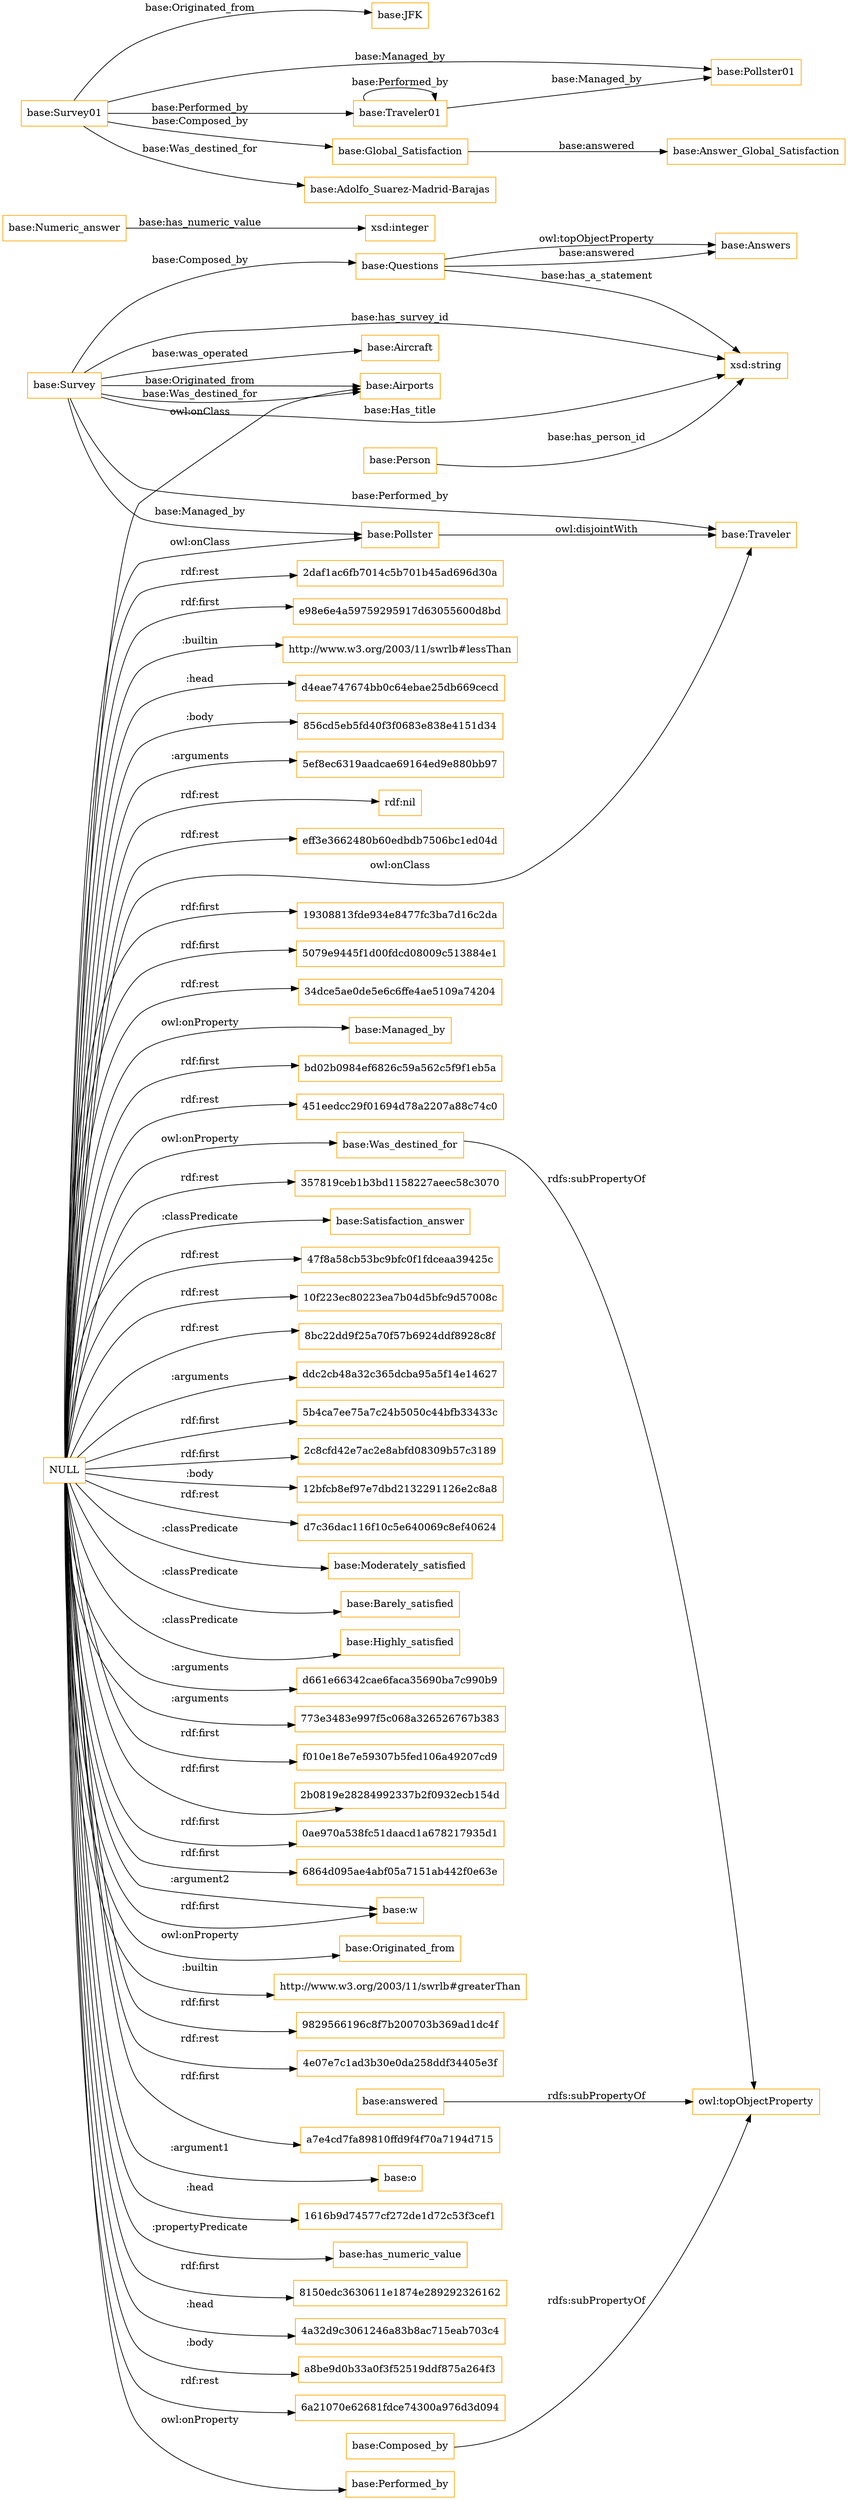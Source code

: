 digraph ar2dtool_diagram { 
rankdir=LR;
size="1501"
node [shape = rectangle, color="orange"]; "base:Satisfaction_answer" "base:Airports" "base:Pollster" "base:Moderately_satisfied" "base:Questions" "base:Numeric_answer" "base:Person" "base:Barely_satisfied" "base:Survey" "base:Answers" "base:Highly_satisfied" "base:Aircraft" "base:Traveler" ; /*classes style*/
	"NULL" -> "d661e66342cae6faca35690ba7c990b9" [ label = ":arguments" ];
	"NULL" -> "773e3483e997f5c068a326526767b383" [ label = ":arguments" ];
	"NULL" -> "f010e18e7e59307b5fed106a49207cd9" [ label = "rdf:first" ];
	"NULL" -> "2b0819e28284992337b2f0932ecb154d" [ label = "rdf:first" ];
	"NULL" -> "0ae970a538fc51daacd1a678217935d1" [ label = "rdf:first" ];
	"NULL" -> "base:Pollster" [ label = "owl:onClass" ];
	"NULL" -> "6864d095ae4abf05a7151ab442f0e63e" [ label = "rdf:first" ];
	"NULL" -> "base:Satisfaction_answer" [ label = ":classPredicate" ];
	"NULL" -> "base:w" [ label = "rdf:first" ];
	"NULL" -> "base:Originated_from" [ label = "owl:onProperty" ];
	"NULL" -> "base:Airports" [ label = "owl:onClass" ];
	"NULL" -> "http://www.w3.org/2003/11/swrlb#greaterThan" [ label = ":builtin" ];
	"NULL" -> "9829566196c8f7b200703b369ad1dc4f" [ label = "rdf:first" ];
	"NULL" -> "4e07e7c1ad3b30e0da258ddf34405e3f" [ label = "rdf:rest" ];
	"NULL" -> "a7e4cd7fa89810ffd9f4f70a7194d715" [ label = "rdf:first" ];
	"NULL" -> "base:o" [ label = ":argument1" ];
	"NULL" -> "1616b9d74577cf272de1d72c53f3cef1" [ label = ":head" ];
	"NULL" -> "base:has_numeric_value" [ label = ":propertyPredicate" ];
	"NULL" -> "8150edc3630611e1874e289292326162" [ label = "rdf:first" ];
	"NULL" -> "4a32d9c3061246a83b8ac715eab703c4" [ label = ":head" ];
	"NULL" -> "a8be9d0b33a0f3f52519ddf875a264f3" [ label = ":body" ];
	"NULL" -> "6a21070e62681fdce74300a976d3d094" [ label = "rdf:rest" ];
	"NULL" -> "base:Performed_by" [ label = "owl:onProperty" ];
	"NULL" -> "2daf1ac6fb7014c5b701b45ad696d30a" [ label = "rdf:rest" ];
	"NULL" -> "e98e6e4a59759295917d63055600d8bd" [ label = "rdf:first" ];
	"NULL" -> "http://www.w3.org/2003/11/swrlb#lessThan" [ label = ":builtin" ];
	"NULL" -> "d4eae747674bb0c64ebae25db669cecd" [ label = ":head" ];
	"NULL" -> "base:Highly_satisfied" [ label = ":classPredicate" ];
	"NULL" -> "856cd5eb5fd40f3f0683e838e4151d34" [ label = ":body" ];
	"NULL" -> "5ef8ec6319aadcae69164ed9e880bb97" [ label = ":arguments" ];
	"NULL" -> "base:Barely_satisfied" [ label = ":classPredicate" ];
	"NULL" -> "rdf:nil" [ label = "rdf:rest" ];
	"NULL" -> "eff3e3662480b60edbdb7506bc1ed04d" [ label = "rdf:rest" ];
	"NULL" -> "19308813fde934e8477fc3ba7d16c2da" [ label = "rdf:first" ];
	"NULL" -> "5079e9445f1d00fdcd08009c513884e1" [ label = "rdf:first" ];
	"NULL" -> "34dce5ae0de5e6c6ffe4ae5109a74204" [ label = "rdf:rest" ];
	"NULL" -> "base:Managed_by" [ label = "owl:onProperty" ];
	"NULL" -> "bd02b0984ef6826c59a562c5f9f1eb5a" [ label = "rdf:first" ];
	"NULL" -> "base:w" [ label = ":argument2" ];
	"NULL" -> "base:Moderately_satisfied" [ label = ":classPredicate" ];
	"NULL" -> "451eedcc29f01694d78a2207a88c74c0" [ label = "rdf:rest" ];
	"NULL" -> "base:Was_destined_for" [ label = "owl:onProperty" ];
	"NULL" -> "357819ceb1b3bd1158227aeec58c3070" [ label = "rdf:rest" ];
	"NULL" -> "47f8a58cb53bc9bfc0f1fdceaa39425c" [ label = "rdf:rest" ];
	"NULL" -> "base:Traveler" [ label = "owl:onClass" ];
	"NULL" -> "10f223ec80223ea7b04d5bfc9d57008c" [ label = "rdf:rest" ];
	"NULL" -> "8bc22dd9f25a70f57b6924ddf8928c8f" [ label = "rdf:rest" ];
	"NULL" -> "ddc2cb48a32c365dcba95a5f14e14627" [ label = ":arguments" ];
	"NULL" -> "5b4ca7ee75a7c24b5050c44bfb33433c" [ label = "rdf:first" ];
	"NULL" -> "2c8cfd42e7ac2e8abfd08309b57c3189" [ label = "rdf:first" ];
	"NULL" -> "12bfcb8ef97e7dbd2132291126e2c8a8" [ label = ":body" ];
	"NULL" -> "d7c36dac116f10c5e640069c8ef40624" [ label = "rdf:rest" ];
	"base:Survey01" -> "base:JFK" [ label = "base:Originated_from" ];
	"base:Survey01" -> "base:Pollster01" [ label = "base:Managed_by" ];
	"base:Survey01" -> "base:Traveler01" [ label = "base:Performed_by" ];
	"base:Survey01" -> "base:Global_Satisfaction" [ label = "base:Composed_by" ];
	"base:Survey01" -> "base:Adolfo_Suarez-Madrid-Barajas" [ label = "base:Was_destined_for" ];
	"base:Pollster" -> "base:Traveler" [ label = "owl:disjointWith" ];
	"base:answered" -> "owl:topObjectProperty" [ label = "rdfs:subPropertyOf" ];
	"base:Was_destined_for" -> "owl:topObjectProperty" [ label = "rdfs:subPropertyOf" ];
	"base:Composed_by" -> "owl:topObjectProperty" [ label = "rdfs:subPropertyOf" ];
	"base:Traveler01" -> "base:Traveler01" [ label = "base:Performed_by" ];
	"base:Traveler01" -> "base:Pollster01" [ label = "base:Managed_by" ];
	"base:Global_Satisfaction" -> "base:Answer_Global_Satisfaction" [ label = "base:answered" ];
	"base:Person" -> "xsd:string" [ label = "base:has_person_id" ];
	"base:Survey" -> "xsd:string" [ label = "base:has_survey_id" ];
	"base:Survey" -> "base:Questions" [ label = "base:Composed_by" ];
	"base:Survey" -> "xsd:string" [ label = "base:Has_title" ];
	"base:Questions" -> "base:Answers" [ label = "base:answered" ];
	"base:Survey" -> "base:Pollster" [ label = "base:Managed_by" ];
	"base:Numeric_answer" -> "xsd:integer" [ label = "base:has_numeric_value" ];
	"base:Survey" -> "base:Aircraft" [ label = "base:was_operated" ];
	"base:Questions" -> "base:Answers" [ label = "owl:topObjectProperty" ];
	"base:Survey" -> "base:Airports" [ label = "base:Originated_from" ];
	"base:Survey" -> "base:Traveler" [ label = "base:Performed_by" ];
	"base:Survey" -> "base:Airports" [ label = "base:Was_destined_for" ];
	"base:Questions" -> "xsd:string" [ label = "base:has_a_statement" ];

}
